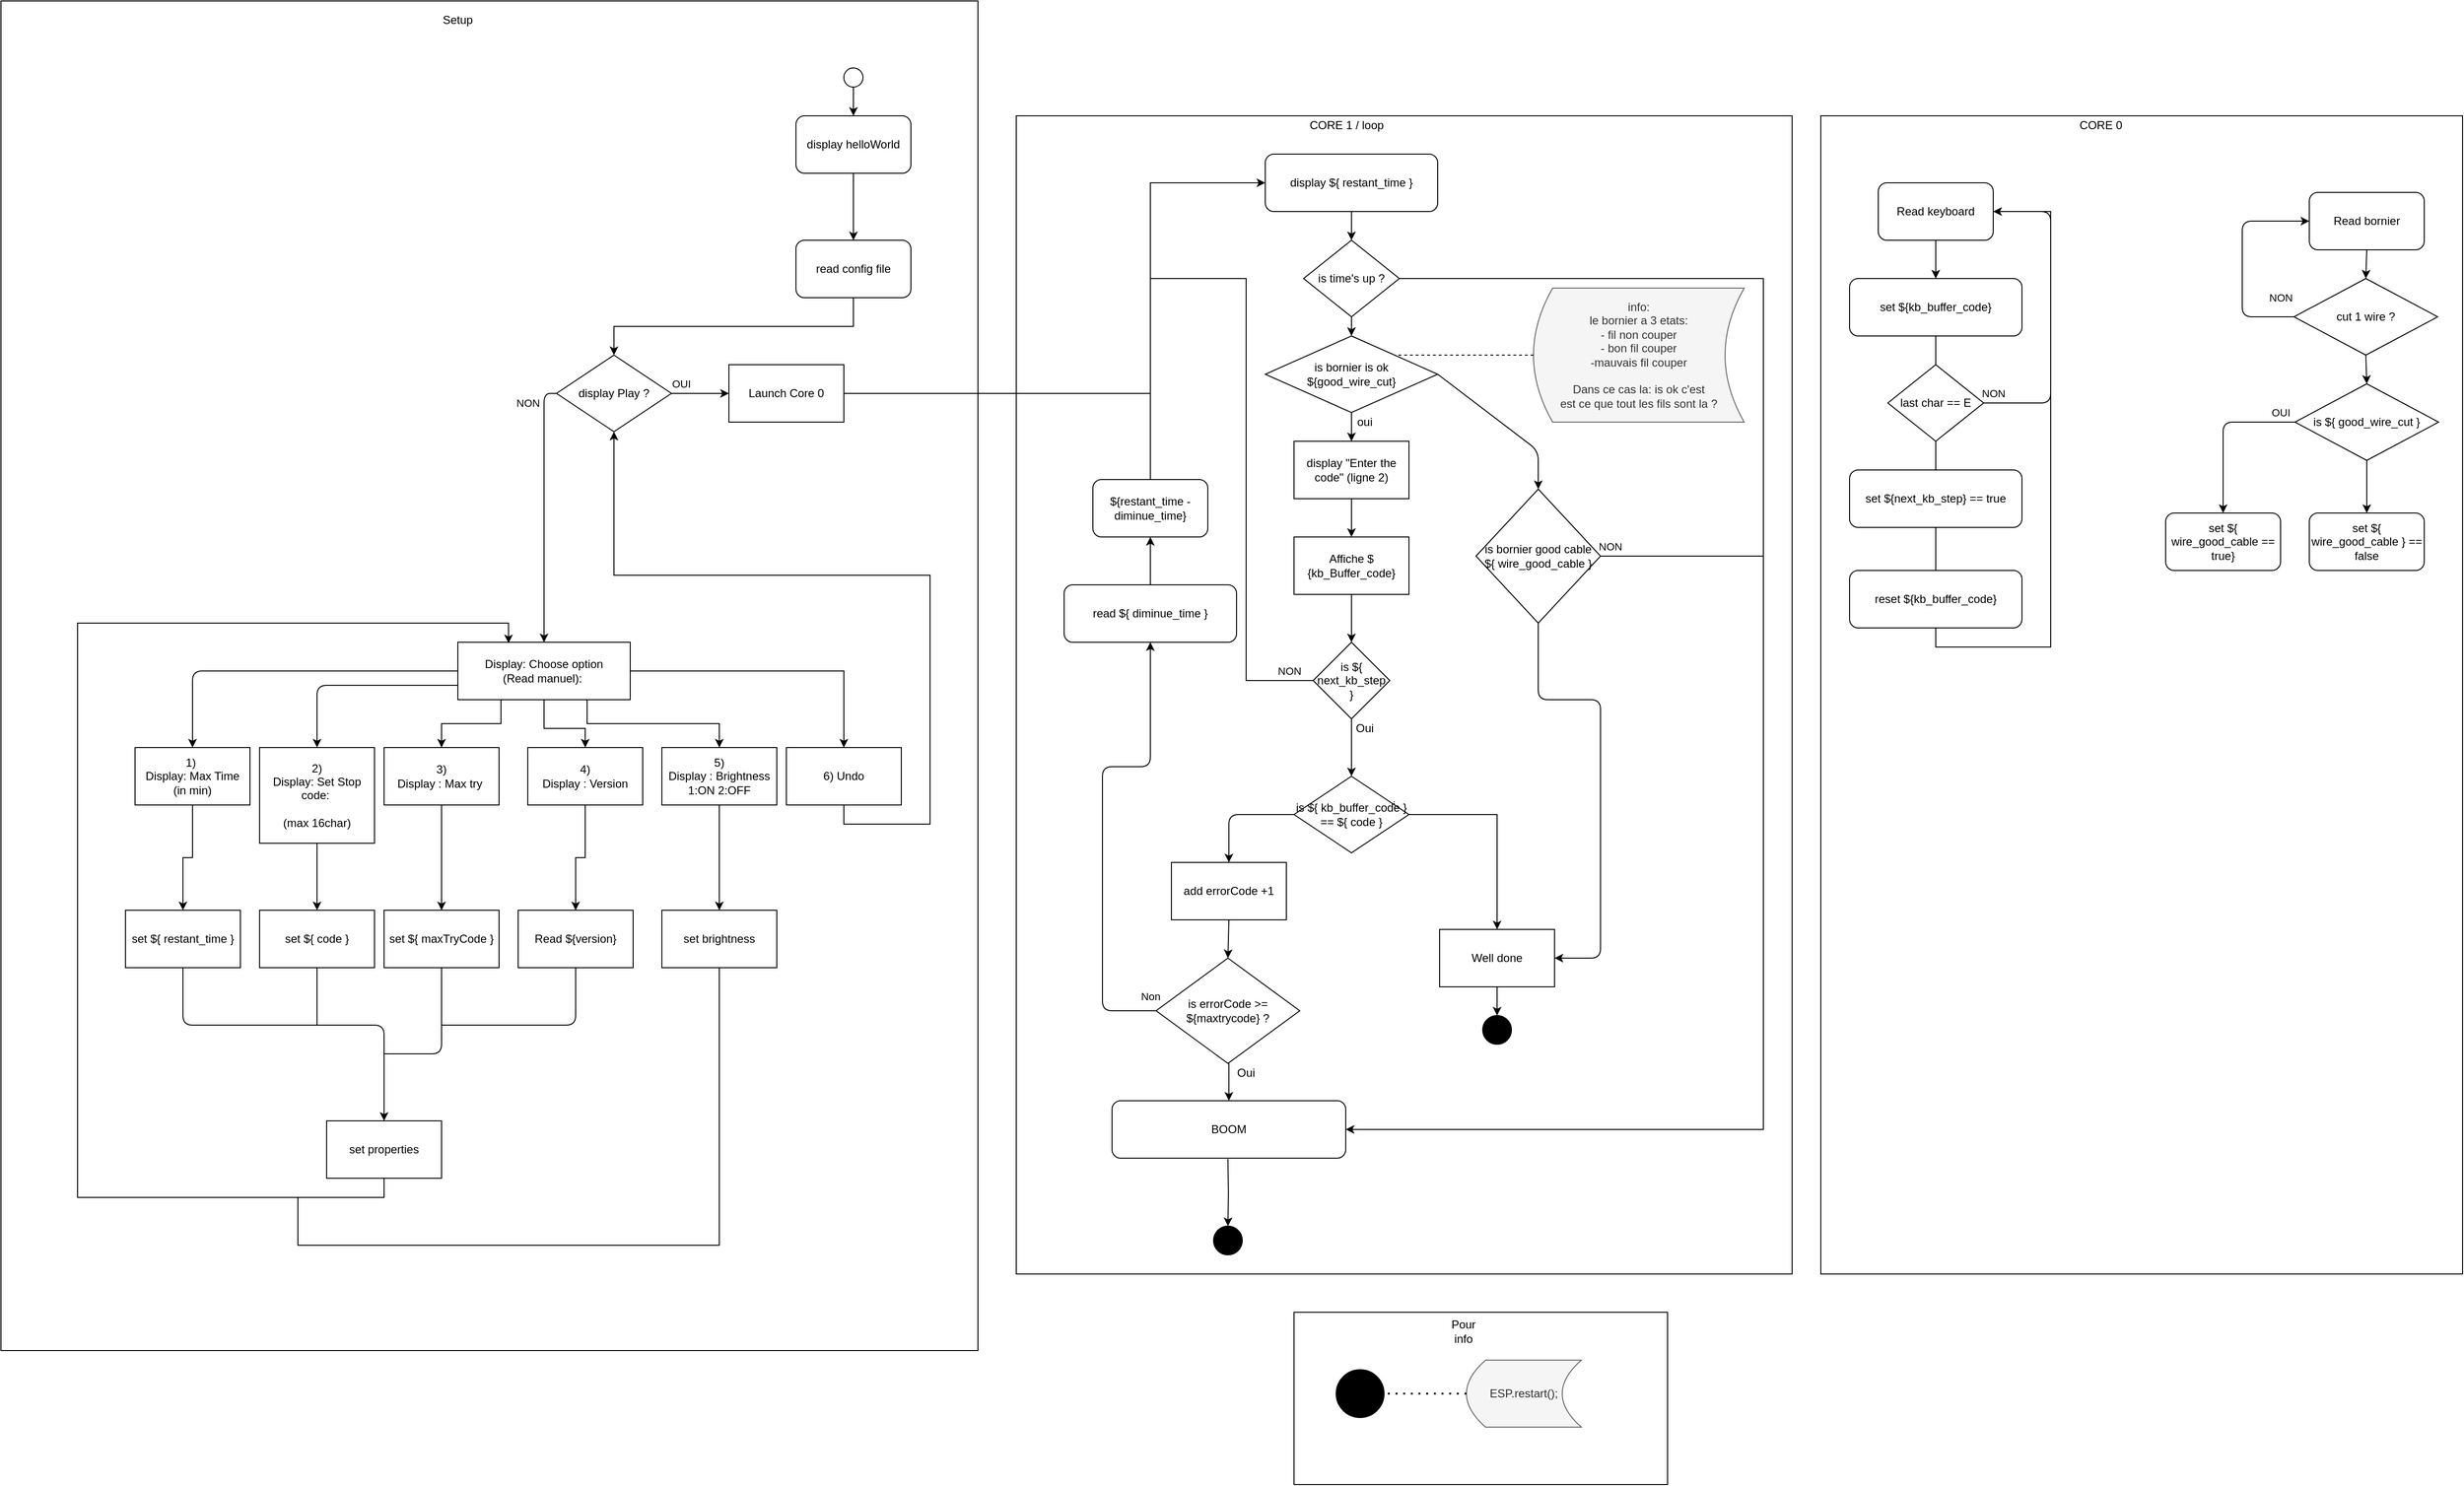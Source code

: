 <mxfile version="13.7.9" type="device"><diagram id="cOFIXsaESFEOwG7UN1iq" name="Page-1"><mxGraphModel dx="3004" dy="816" grid="1" gridSize="10" guides="1" tooltips="1" connect="1" arrows="1" fold="1" page="1" pageScale="1" pageWidth="827" pageHeight="1169" math="0" shadow="0"><root><mxCell id="0"/><mxCell id="1" parent="0"/><mxCell id="S4onKymIJfaPcPy270_9-70" value="" style="rounded=0;whiteSpace=wrap;html=1;fillColor=#FFFFFF;" vertex="1" parent="1"><mxGeometry x="460" y="1390" width="390" height="180" as="geometry"/></mxCell><mxCell id="g8ZC8sTTa8iymZE90E4W-40" value="" style="rounded=0;whiteSpace=wrap;html=1;fillColor=#FFFFFF;" parent="1" vertex="1"><mxGeometry x="1010" y="140" width="670" height="1210" as="geometry"/></mxCell><mxCell id="g8ZC8sTTa8iymZE90E4W-38" value="" style="rounded=0;whiteSpace=wrap;html=1;fillColor=#FFFFFF;" parent="1" vertex="1"><mxGeometry x="-890" y="20" width="1020" height="1410" as="geometry"/></mxCell><mxCell id="g8ZC8sTTa8iymZE90E4W-36" value="" style="rounded=0;whiteSpace=wrap;html=1;fillColor=#FFFFFF;" parent="1" vertex="1"><mxGeometry x="170" y="140" width="810" height="1210" as="geometry"/></mxCell><mxCell id="g8ZC8sTTa8iymZE90E4W-1" value="" style="ellipse;whiteSpace=wrap;html=1;aspect=fixed;" parent="1" vertex="1"><mxGeometry x="-10" y="90" width="20" height="20" as="geometry"/></mxCell><mxCell id="S4onKymIJfaPcPy270_9-2" style="edgeStyle=orthogonalEdgeStyle;rounded=0;orthogonalLoop=1;jettySize=auto;html=1;exitX=0.5;exitY=1;exitDx=0;exitDy=0;entryX=0.5;entryY=0;entryDx=0;entryDy=0;" edge="1" parent="1" source="g8ZC8sTTa8iymZE90E4W-2" target="g8ZC8sTTa8iymZE90E4W-3"><mxGeometry relative="1" as="geometry"/></mxCell><mxCell id="g8ZC8sTTa8iymZE90E4W-2" value="display helloWorld" style="rounded=1;whiteSpace=wrap;html=1;" parent="1" vertex="1"><mxGeometry x="-60" y="140" width="120" height="60" as="geometry"/></mxCell><mxCell id="S4onKymIJfaPcPy270_9-4" style="edgeStyle=orthogonalEdgeStyle;rounded=0;orthogonalLoop=1;jettySize=auto;html=1;exitX=0.5;exitY=1;exitDx=0;exitDy=0;entryX=0.5;entryY=0;entryDx=0;entryDy=0;" edge="1" parent="1" source="g8ZC8sTTa8iymZE90E4W-3" target="g8ZC8sTTa8iymZE90E4W-5"><mxGeometry relative="1" as="geometry"/></mxCell><mxCell id="g8ZC8sTTa8iymZE90E4W-3" value="read config file" style="rounded=1;whiteSpace=wrap;html=1;" parent="1" vertex="1"><mxGeometry x="-60" y="270" width="120" height="60" as="geometry"/></mxCell><mxCell id="g8ZC8sTTa8iymZE90E4W-5" value="display Play ?" style="rhombus;whiteSpace=wrap;html=1;" parent="1" vertex="1"><mxGeometry x="-310" y="390" width="120" height="80" as="geometry"/></mxCell><mxCell id="S4onKymIJfaPcPy270_9-7" style="edgeStyle=orthogonalEdgeStyle;rounded=0;orthogonalLoop=1;jettySize=auto;html=1;exitX=0.5;exitY=1;exitDx=0;exitDy=0;entryX=0.5;entryY=0;entryDx=0;entryDy=0;" edge="1" parent="1" source="g8ZC8sTTa8iymZE90E4W-6" target="g8ZC8sTTa8iymZE90E4W-7"><mxGeometry relative="1" as="geometry"/></mxCell><mxCell id="g8ZC8sTTa8iymZE90E4W-6" value="display ${ restant_time }" style="rounded=1;whiteSpace=wrap;html=1;" parent="1" vertex="1"><mxGeometry x="430" y="180" width="180" height="60" as="geometry"/></mxCell><mxCell id="S4onKymIJfaPcPy270_9-29" style="edgeStyle=orthogonalEdgeStyle;rounded=0;orthogonalLoop=1;jettySize=auto;html=1;exitX=1;exitY=0.5;exitDx=0;exitDy=0;entryX=1;entryY=0.5;entryDx=0;entryDy=0;" edge="1" parent="1" source="g8ZC8sTTa8iymZE90E4W-7" target="g8ZC8sTTa8iymZE90E4W-18"><mxGeometry relative="1" as="geometry"><Array as="points"><mxPoint x="950" y="310"/><mxPoint x="950" y="1199"/></Array></mxGeometry></mxCell><mxCell id="g8ZC8sTTa8iymZE90E4W-7" value="is time's up ?" style="rhombus;whiteSpace=wrap;html=1;" parent="1" vertex="1"><mxGeometry x="470" y="270" width="100" height="80" as="geometry"/></mxCell><mxCell id="g8ZC8sTTa8iymZE90E4W-11" value="display &quot;Enter the code&quot; (ligne 2)" style="rounded=0;whiteSpace=wrap;html=1;" parent="1" vertex="1"><mxGeometry x="460" y="480" width="120" height="60" as="geometry"/></mxCell><mxCell id="g8ZC8sTTa8iymZE90E4W-14" value="Affiche $ {kb_Buffer_code}" style="rounded=0;whiteSpace=wrap;html=1;" parent="1" vertex="1"><mxGeometry x="460" y="580" width="120" height="60" as="geometry"/></mxCell><mxCell id="g8ZC8sTTa8iymZE90E4W-23" style="edgeStyle=orthogonalEdgeStyle;rounded=0;orthogonalLoop=1;jettySize=auto;html=1;exitX=1;exitY=0.5;exitDx=0;exitDy=0;entryX=0.5;entryY=0;entryDx=0;entryDy=0;" parent="1" source="g8ZC8sTTa8iymZE90E4W-15" target="g8ZC8sTTa8iymZE90E4W-17" edge="1"><mxGeometry relative="1" as="geometry"/></mxCell><mxCell id="g8ZC8sTTa8iymZE90E4W-24" value="oui" style="edgeLabel;html=1;align=center;verticalAlign=middle;resizable=0;points=[];" parent="g8ZC8sTTa8iymZE90E4W-23" vertex="1" connectable="0"><mxGeometry x="-0.5" y="3" relative="1" as="geometry"><mxPoint x="-75" y="-7" as="offset"/></mxGeometry></mxCell><mxCell id="g8ZC8sTTa8iymZE90E4W-15" value="is ${ kb_buffer_code } == ${ code }" style="rhombus;whiteSpace=wrap;html=1;" parent="1" vertex="1"><mxGeometry x="460" y="830" width="120" height="80" as="geometry"/></mxCell><mxCell id="g8ZC8sTTa8iymZE90E4W-16" value="add errorCode +1" style="rounded=0;whiteSpace=wrap;html=1;" parent="1" vertex="1"><mxGeometry x="332" y="920" width="120" height="60" as="geometry"/></mxCell><mxCell id="g8ZC8sTTa8iymZE90E4W-35" style="edgeStyle=orthogonalEdgeStyle;rounded=0;orthogonalLoop=1;jettySize=auto;html=1;exitX=0.5;exitY=1;exitDx=0;exitDy=0;endArrow=classic;endFill=1;" parent="1" source="g8ZC8sTTa8iymZE90E4W-17" target="g8ZC8sTTa8iymZE90E4W-34" edge="1"><mxGeometry relative="1" as="geometry"/></mxCell><mxCell id="g8ZC8sTTa8iymZE90E4W-17" value="Well done" style="rounded=0;whiteSpace=wrap;html=1;" parent="1" vertex="1"><mxGeometry x="612" y="990" width="120" height="60" as="geometry"/></mxCell><mxCell id="g8ZC8sTTa8iymZE90E4W-18" value="BOOM" style="rounded=1;whiteSpace=wrap;html=1;" parent="1" vertex="1"><mxGeometry x="270" y="1169" width="244" height="60" as="geometry"/></mxCell><mxCell id="g8ZC8sTTa8iymZE90E4W-27" style="edgeStyle=orthogonalEdgeStyle;rounded=0;orthogonalLoop=1;jettySize=auto;html=1;exitX=0.5;exitY=1;exitDx=0;exitDy=0;entryX=0.5;entryY=0;entryDx=0;entryDy=0;" parent="1" source="g8ZC8sTTa8iymZE90E4W-19" target="g8ZC8sTTa8iymZE90E4W-18" edge="1"><mxGeometry relative="1" as="geometry"/></mxCell><mxCell id="g8ZC8sTTa8iymZE90E4W-19" value="is errorCode &amp;gt;= ${maxtrycode} ?" style="rhombus;whiteSpace=wrap;html=1;" parent="1" vertex="1"><mxGeometry x="316" y="1020" width="150" height="110" as="geometry"/></mxCell><mxCell id="g8ZC8sTTa8iymZE90E4W-21" value="read ${ diminue_time }" style="rounded=1;whiteSpace=wrap;html=1;" parent="1" vertex="1"><mxGeometry x="220" y="630" width="180" height="60" as="geometry"/></mxCell><mxCell id="g8ZC8sTTa8iymZE90E4W-34" value="" style="ellipse;whiteSpace=wrap;html=1;aspect=fixed;fillColor=#000000;" parent="1" vertex="1"><mxGeometry x="657" y="1080" width="30" height="30" as="geometry"/></mxCell><mxCell id="g8ZC8sTTa8iymZE90E4W-37" value="CORE 1 / loop" style="text;html=1;strokeColor=none;fillColor=none;align=center;verticalAlign=middle;whiteSpace=wrap;rounded=0;" parent="1" vertex="1"><mxGeometry x="460" y="140" width="110" height="20" as="geometry"/></mxCell><mxCell id="g8ZC8sTTa8iymZE90E4W-39" value="Setup" style="text;html=1;strokeColor=none;fillColor=none;align=center;verticalAlign=middle;whiteSpace=wrap;rounded=0;" parent="1" vertex="1"><mxGeometry x="-433" y="30" width="40" height="20" as="geometry"/></mxCell><mxCell id="g8ZC8sTTa8iymZE90E4W-41" value="CORE 0" style="text;html=1;strokeColor=none;fillColor=none;align=center;verticalAlign=middle;whiteSpace=wrap;rounded=0;" parent="1" vertex="1"><mxGeometry x="1265" y="140" width="75" height="20" as="geometry"/></mxCell><mxCell id="S4onKymIJfaPcPy270_9-5" value="" style="endArrow=classic;html=1;exitX=0.5;exitY=1;exitDx=0;exitDy=0;" edge="1" parent="1" source="g8ZC8sTTa8iymZE90E4W-1" target="g8ZC8sTTa8iymZE90E4W-2"><mxGeometry width="50" height="50" relative="1" as="geometry"><mxPoint x="140" y="440" as="sourcePoint"/><mxPoint x="190" y="390" as="targetPoint"/></mxGeometry></mxCell><mxCell id="S4onKymIJfaPcPy270_9-10" value="" style="endArrow=classic;html=1;exitX=0.5;exitY=1;exitDx=0;exitDy=0;entryX=0.5;entryY=0;entryDx=0;entryDy=0;" edge="1" parent="1" source="g8ZC8sTTa8iymZE90E4W-11" target="g8ZC8sTTa8iymZE90E4W-14"><mxGeometry width="50" height="50" relative="1" as="geometry"><mxPoint x="690" y="440" as="sourcePoint"/><mxPoint x="740" y="390" as="targetPoint"/></mxGeometry></mxCell><mxCell id="S4onKymIJfaPcPy270_9-13" value="${restant_time - diminue_time}" style="rounded=1;whiteSpace=wrap;html=1;" vertex="1" parent="1"><mxGeometry x="250" y="520" width="120" height="60" as="geometry"/></mxCell><mxCell id="S4onKymIJfaPcPy270_9-14" value="" style="endArrow=classic;html=1;exitX=0.5;exitY=0;exitDx=0;exitDy=0;entryX=0.5;entryY=1;entryDx=0;entryDy=0;" edge="1" parent="1" source="g8ZC8sTTa8iymZE90E4W-21" target="S4onKymIJfaPcPy270_9-13"><mxGeometry width="50" height="50" relative="1" as="geometry"><mxPoint x="620" y="570" as="sourcePoint"/><mxPoint x="670" y="520" as="targetPoint"/></mxGeometry></mxCell><mxCell id="S4onKymIJfaPcPy270_9-15" value="" style="endArrow=none;html=1;exitX=0.5;exitY=0;exitDx=0;exitDy=0;" edge="1" parent="1" source="S4onKymIJfaPcPy270_9-13"><mxGeometry width="50" height="50" relative="1" as="geometry"><mxPoint x="620" y="570" as="sourcePoint"/><mxPoint x="310" y="430" as="targetPoint"/></mxGeometry></mxCell><mxCell id="S4onKymIJfaPcPy270_9-18" value="" style="endArrow=classic;html=1;exitX=0.5;exitY=1;exitDx=0;exitDy=0;entryX=0.5;entryY=0;entryDx=0;entryDy=0;" edge="1" parent="1" source="g8ZC8sTTa8iymZE90E4W-16" target="g8ZC8sTTa8iymZE90E4W-19"><mxGeometry width="50" height="50" relative="1" as="geometry"><mxPoint x="612" y="950" as="sourcePoint"/><mxPoint x="662" y="900" as="targetPoint"/></mxGeometry></mxCell><mxCell id="S4onKymIJfaPcPy270_9-21" value="" style="endArrow=classic;html=1;entryX=0.5;entryY=0;entryDx=0;entryDy=0;exitX=0;exitY=0.5;exitDx=0;exitDy=0;" edge="1" parent="1" source="g8ZC8sTTa8iymZE90E4W-15" target="g8ZC8sTTa8iymZE90E4W-16"><mxGeometry width="50" height="50" relative="1" as="geometry"><mxPoint x="470" y="780" as="sourcePoint"/><mxPoint x="670" y="760" as="targetPoint"/><Array as="points"><mxPoint x="392" y="870"/></Array></mxGeometry></mxCell><mxCell id="S4onKymIJfaPcPy270_9-23" value="Read keyboard" style="rounded=1;whiteSpace=wrap;html=1;" vertex="1" parent="1"><mxGeometry x="1070" y="210" width="120" height="60" as="geometry"/></mxCell><mxCell id="S4onKymIJfaPcPy270_9-24" value="Read bornier" style="rounded=1;whiteSpace=wrap;html=1;" vertex="1" parent="1"><mxGeometry x="1520" y="220" width="120" height="60" as="geometry"/></mxCell><mxCell id="S4onKymIJfaPcPy270_9-32" style="edgeStyle=orthogonalEdgeStyle;rounded=0;orthogonalLoop=1;jettySize=auto;html=1;exitX=0;exitY=0.5;exitDx=0;exitDy=0;endArrow=none;endFill=0;" edge="1" parent="1" source="S4onKymIJfaPcPy270_9-27"><mxGeometry relative="1" as="geometry"><mxPoint x="310" y="310" as="targetPoint"/><Array as="points"><mxPoint x="410" y="730"/><mxPoint x="410" y="310"/></Array></mxGeometry></mxCell><mxCell id="S4onKymIJfaPcPy270_9-89" value="NON" style="edgeLabel;html=1;align=center;verticalAlign=middle;resizable=0;points=[];" vertex="1" connectable="0" parent="S4onKymIJfaPcPy270_9-32"><mxGeometry x="-0.804" y="1" relative="1" as="geometry"><mxPoint x="33" y="-11" as="offset"/></mxGeometry></mxCell><mxCell id="S4onKymIJfaPcPy270_9-33" style="edgeStyle=orthogonalEdgeStyle;rounded=0;orthogonalLoop=1;jettySize=auto;html=1;exitX=0.5;exitY=1;exitDx=0;exitDy=0;entryX=0.5;entryY=0;entryDx=0;entryDy=0;" edge="1" parent="1" source="S4onKymIJfaPcPy270_9-27" target="g8ZC8sTTa8iymZE90E4W-15"><mxGeometry relative="1" as="geometry"/></mxCell><mxCell id="S4onKymIJfaPcPy270_9-27" value="is ${ next_kb_step }" style="rhombus;whiteSpace=wrap;html=1;" vertex="1" parent="1"><mxGeometry x="480" y="690" width="80" height="80" as="geometry"/></mxCell><mxCell id="S4onKymIJfaPcPy270_9-30" style="edgeStyle=orthogonalEdgeStyle;rounded=0;orthogonalLoop=1;jettySize=auto;html=1;endArrow=classic;endFill=1;" edge="1" parent="1" target="S4onKymIJfaPcPy270_9-31"><mxGeometry relative="1" as="geometry"><mxPoint x="391" y="1230" as="sourcePoint"/></mxGeometry></mxCell><mxCell id="S4onKymIJfaPcPy270_9-31" value="" style="ellipse;whiteSpace=wrap;html=1;aspect=fixed;fillColor=#000000;" vertex="1" parent="1"><mxGeometry x="376" y="1300" width="30" height="30" as="geometry"/></mxCell><mxCell id="S4onKymIJfaPcPy270_9-36" value="Oui" style="text;html=1;strokeColor=none;fillColor=none;align=center;verticalAlign=middle;whiteSpace=wrap;rounded=0;" vertex="1" parent="1"><mxGeometry x="514" y="770" width="40" height="20" as="geometry"/></mxCell><mxCell id="S4onKymIJfaPcPy270_9-38" value="" style="endArrow=classic;html=1;exitX=0;exitY=0.5;exitDx=0;exitDy=0;entryX=0.5;entryY=1;entryDx=0;entryDy=0;" edge="1" parent="1" source="g8ZC8sTTa8iymZE90E4W-19" target="g8ZC8sTTa8iymZE90E4W-21"><mxGeometry width="50" height="50" relative="1" as="geometry"><mxPoint x="480" y="910" as="sourcePoint"/><mxPoint x="530" y="860" as="targetPoint"/><Array as="points"><mxPoint x="260" y="1075"/><mxPoint x="260" y="820"/><mxPoint x="310" y="820"/></Array></mxGeometry></mxCell><mxCell id="S4onKymIJfaPcPy270_9-39" value="Non" style="edgeLabel;html=1;align=center;verticalAlign=middle;resizable=0;points=[];" vertex="1" connectable="0" parent="S4onKymIJfaPcPy270_9-38"><mxGeometry x="0.21" y="1" relative="1" as="geometry"><mxPoint x="51" y="226" as="offset"/></mxGeometry></mxCell><mxCell id="S4onKymIJfaPcPy270_9-40" value="Oui" style="text;html=1;strokeColor=none;fillColor=none;align=center;verticalAlign=middle;whiteSpace=wrap;rounded=0;" vertex="1" parent="1"><mxGeometry x="390" y="1130" width="40" height="20" as="geometry"/></mxCell><mxCell id="S4onKymIJfaPcPy270_9-41" value="" style="endArrow=classic;html=1;exitX=0.5;exitY=1;exitDx=0;exitDy=0;entryX=0.5;entryY=0;entryDx=0;entryDy=0;" edge="1" parent="1" source="g8ZC8sTTa8iymZE90E4W-14" target="S4onKymIJfaPcPy270_9-27"><mxGeometry width="50" height="50" relative="1" as="geometry"><mxPoint x="480" y="750" as="sourcePoint"/><mxPoint x="530" y="700" as="targetPoint"/></mxGeometry></mxCell><mxCell id="S4onKymIJfaPcPy270_9-43" value="is ${ good_wire_cut }" style="rhombus;whiteSpace=wrap;html=1;" vertex="1" parent="1"><mxGeometry x="1505" y="420" width="150" height="80" as="geometry"/></mxCell><mxCell id="S4onKymIJfaPcPy270_9-45" value="is bornier is ok&lt;br&gt;${good_wire_cut}" style="rhombus;whiteSpace=wrap;html=1;" vertex="1" parent="1"><mxGeometry x="430" y="370" width="180" height="80" as="geometry"/></mxCell><mxCell id="S4onKymIJfaPcPy270_9-47" value="info:&lt;br&gt;le bornier a 3 etats:&lt;br&gt;- fil non couper&lt;br&gt;- bon fil couper&lt;br&gt;-mauvais fil couper&lt;br&gt;&lt;br&gt;Dans ce cas la: is ok c'est&lt;br&gt;est ce que tout les fils sont la ?" style="shape=dataStorage;whiteSpace=wrap;html=1;fixedSize=1;fillColor=#f5f5f5;strokeColor=#666666;fontColor=#333333;" vertex="1" parent="1"><mxGeometry x="710" y="320" width="220" height="140" as="geometry"/></mxCell><mxCell id="S4onKymIJfaPcPy270_9-49" value="" style="endArrow=none;dashed=1;html=1;exitX=0;exitY=0.5;exitDx=0;exitDy=0;entryX=1;entryY=0;entryDx=0;entryDy=0;" edge="1" parent="1" source="S4onKymIJfaPcPy270_9-47" target="S4onKymIJfaPcPy270_9-45"><mxGeometry width="50" height="50" relative="1" as="geometry"><mxPoint x="920" y="460" as="sourcePoint"/><mxPoint x="970" y="410" as="targetPoint"/></mxGeometry></mxCell><mxCell id="S4onKymIJfaPcPy270_9-50" value="" style="endArrow=classic;html=1;exitX=0.5;exitY=1;exitDx=0;exitDy=0;entryX=0.5;entryY=0;entryDx=0;entryDy=0;" edge="1" parent="1" source="S4onKymIJfaPcPy270_9-45" target="g8ZC8sTTa8iymZE90E4W-11"><mxGeometry width="50" height="50" relative="1" as="geometry"><mxPoint x="920" y="460" as="sourcePoint"/><mxPoint x="970" y="410" as="targetPoint"/></mxGeometry></mxCell><mxCell id="S4onKymIJfaPcPy270_9-51" value="oui" style="text;html=1;strokeColor=none;fillColor=none;align=center;verticalAlign=middle;whiteSpace=wrap;rounded=0;" vertex="1" parent="1"><mxGeometry x="514" y="450" width="40" height="20" as="geometry"/></mxCell><mxCell id="S4onKymIJfaPcPy270_9-54" value="&lt;span&gt;is bornier good cable&lt;br&gt;${ wire_good_cable }&lt;br&gt;&lt;/span&gt;" style="rhombus;whiteSpace=wrap;html=1;" vertex="1" parent="1"><mxGeometry x="650" y="530" width="130" height="140" as="geometry"/></mxCell><mxCell id="S4onKymIJfaPcPy270_9-59" value="" style="endArrow=classic;html=1;exitX=0.5;exitY=1;exitDx=0;exitDy=0;entryX=1;entryY=0.5;entryDx=0;entryDy=0;" edge="1" parent="1" source="S4onKymIJfaPcPy270_9-54" target="g8ZC8sTTa8iymZE90E4W-17"><mxGeometry width="50" height="50" relative="1" as="geometry"><mxPoint x="920" y="960" as="sourcePoint"/><mxPoint x="970" y="910" as="targetPoint"/><Array as="points"><mxPoint x="715" y="750"/><mxPoint x="780" y="750"/><mxPoint x="780" y="1020"/></Array></mxGeometry></mxCell><mxCell id="S4onKymIJfaPcPy270_9-61" value="" style="ellipse;whiteSpace=wrap;html=1;aspect=fixed;fillColor=#000000;" vertex="1" parent="1"><mxGeometry x="504" y="1450" width="50" height="50" as="geometry"/></mxCell><mxCell id="S4onKymIJfaPcPy270_9-66" value="" style="endArrow=classic;html=1;exitX=0.5;exitY=1;exitDx=0;exitDy=0;entryX=0.5;entryY=0;entryDx=0;entryDy=0;" edge="1" parent="1" source="g8ZC8sTTa8iymZE90E4W-7" target="S4onKymIJfaPcPy270_9-45"><mxGeometry width="50" height="50" relative="1" as="geometry"><mxPoint x="1100" y="620" as="sourcePoint"/><mxPoint x="1150" y="570" as="targetPoint"/></mxGeometry></mxCell><mxCell id="S4onKymIJfaPcPy270_9-94" style="edgeStyle=orthogonalEdgeStyle;rounded=0;orthogonalLoop=1;jettySize=auto;html=1;exitX=0.5;exitY=1;exitDx=0;exitDy=0;entryX=0.5;entryY=0;entryDx=0;entryDy=0;endArrow=none;endFill=0;" edge="1" parent="1" source="S4onKymIJfaPcPy270_9-67" target="S4onKymIJfaPcPy270_9-88"><mxGeometry relative="1" as="geometry"/></mxCell><mxCell id="S4onKymIJfaPcPy270_9-67" value="last char == E" style="rhombus;whiteSpace=wrap;html=1;fillColor=#FFFFFF;" vertex="1" parent="1"><mxGeometry x="1080" y="400" width="100" height="80" as="geometry"/></mxCell><mxCell id="S4onKymIJfaPcPy270_9-68" value="ESP.restart();" style="shape=dataStorage;whiteSpace=wrap;html=1;fixedSize=1;fillColor=#f5f5f5;strokeColor=#666666;fontColor=#333333;" vertex="1" parent="1"><mxGeometry x="640" y="1440" width="120" height="70" as="geometry"/></mxCell><mxCell id="S4onKymIJfaPcPy270_9-69" value="" style="endArrow=none;dashed=1;html=1;dashPattern=1 3;strokeWidth=2;exitX=0;exitY=0.5;exitDx=0;exitDy=0;entryX=1;entryY=0.5;entryDx=0;entryDy=0;" edge="1" parent="1" source="S4onKymIJfaPcPy270_9-68" target="S4onKymIJfaPcPy270_9-61"><mxGeometry width="50" height="50" relative="1" as="geometry"><mxPoint x="900" y="1450" as="sourcePoint"/><mxPoint x="950" y="1400" as="targetPoint"/></mxGeometry></mxCell><mxCell id="S4onKymIJfaPcPy270_9-71" value="Pour info" style="text;html=1;strokeColor=none;fillColor=none;align=center;verticalAlign=middle;whiteSpace=wrap;rounded=0;" vertex="1" parent="1"><mxGeometry x="617" y="1400" width="40" height="20" as="geometry"/></mxCell><mxCell id="S4onKymIJfaPcPy270_9-93" style="edgeStyle=orthogonalEdgeStyle;rounded=0;orthogonalLoop=1;jettySize=auto;html=1;exitX=0.5;exitY=1;exitDx=0;exitDy=0;entryX=0.5;entryY=0;entryDx=0;entryDy=0;endArrow=none;endFill=0;" edge="1" parent="1" source="S4onKymIJfaPcPy270_9-72" target="S4onKymIJfaPcPy270_9-67"><mxGeometry relative="1" as="geometry"/></mxCell><mxCell id="S4onKymIJfaPcPy270_9-72" value="set ${kb_buffer_code}" style="rounded=1;whiteSpace=wrap;html=1;" vertex="1" parent="1"><mxGeometry x="1040" y="310" width="180" height="60" as="geometry"/></mxCell><mxCell id="S4onKymIJfaPcPy270_9-74" value="&lt;span&gt;set ${ wire_good_cable } == false&lt;/span&gt;" style="rounded=1;whiteSpace=wrap;html=1;fillColor=#FFFFFF;" vertex="1" parent="1"><mxGeometry x="1520" y="555" width="120" height="60" as="geometry"/></mxCell><mxCell id="S4onKymIJfaPcPy270_9-75" value="set ${ wire_good_cable == true}" style="rounded=1;whiteSpace=wrap;html=1;fillColor=#FFFFFF;" vertex="1" parent="1"><mxGeometry x="1370" y="555" width="120" height="60" as="geometry"/></mxCell><mxCell id="S4onKymIJfaPcPy270_9-76" value="cut 1 wire ?" style="rhombus;whiteSpace=wrap;html=1;" vertex="1" parent="1"><mxGeometry x="1504" y="310" width="150" height="80" as="geometry"/></mxCell><mxCell id="S4onKymIJfaPcPy270_9-77" value="" style="endArrow=classic;html=1;exitX=0;exitY=0.5;exitDx=0;exitDy=0;entryX=0;entryY=0.5;entryDx=0;entryDy=0;" edge="1" parent="1" source="S4onKymIJfaPcPy270_9-76" target="S4onKymIJfaPcPy270_9-24"><mxGeometry width="50" height="50" relative="1" as="geometry"><mxPoint x="990" y="500" as="sourcePoint"/><mxPoint x="1040" y="450" as="targetPoint"/><Array as="points"><mxPoint x="1450" y="350"/><mxPoint x="1450" y="250"/></Array></mxGeometry></mxCell><mxCell id="S4onKymIJfaPcPy270_9-78" value="NON" style="edgeLabel;html=1;align=center;verticalAlign=middle;resizable=0;points=[];" vertex="1" connectable="0" parent="S4onKymIJfaPcPy270_9-77"><mxGeometry x="-0.554" y="-27" relative="1" as="geometry"><mxPoint x="36" y="7" as="offset"/></mxGeometry></mxCell><mxCell id="S4onKymIJfaPcPy270_9-79" value="" style="endArrow=classic;html=1;exitX=0.5;exitY=1;exitDx=0;exitDy=0;entryX=0.5;entryY=0;entryDx=0;entryDy=0;" edge="1" parent="1" source="S4onKymIJfaPcPy270_9-24" target="S4onKymIJfaPcPy270_9-76"><mxGeometry width="50" height="50" relative="1" as="geometry"><mxPoint x="990" y="500" as="sourcePoint"/><mxPoint x="1040" y="450" as="targetPoint"/></mxGeometry></mxCell><mxCell id="S4onKymIJfaPcPy270_9-80" value="" style="endArrow=classic;html=1;exitX=0.5;exitY=1;exitDx=0;exitDy=0;entryX=0.5;entryY=0;entryDx=0;entryDy=0;" edge="1" parent="1" source="S4onKymIJfaPcPy270_9-76" target="S4onKymIJfaPcPy270_9-43"><mxGeometry width="50" height="50" relative="1" as="geometry"><mxPoint x="990" y="500" as="sourcePoint"/><mxPoint x="1040" y="450" as="targetPoint"/></mxGeometry></mxCell><mxCell id="S4onKymIJfaPcPy270_9-81" value="" style="endArrow=classic;html=1;exitX=0;exitY=0.5;exitDx=0;exitDy=0;entryX=0.5;entryY=0;entryDx=0;entryDy=0;" edge="1" parent="1" source="S4onKymIJfaPcPy270_9-43" target="S4onKymIJfaPcPy270_9-75"><mxGeometry width="50" height="50" relative="1" as="geometry"><mxPoint x="990" y="500" as="sourcePoint"/><mxPoint x="1040" y="450" as="targetPoint"/><Array as="points"><mxPoint x="1430" y="460"/></Array></mxGeometry></mxCell><mxCell id="S4onKymIJfaPcPy270_9-83" value="OUI" style="edgeLabel;html=1;align=center;verticalAlign=middle;resizable=0;points=[];" vertex="1" connectable="0" parent="S4onKymIJfaPcPy270_9-81"><mxGeometry x="-0.141" y="21" relative="1" as="geometry"><mxPoint x="58" y="-31" as="offset"/></mxGeometry></mxCell><mxCell id="S4onKymIJfaPcPy270_9-82" value="" style="endArrow=classic;html=1;exitX=0.5;exitY=1;exitDx=0;exitDy=0;entryX=0.5;entryY=0;entryDx=0;entryDy=0;" edge="1" parent="1" source="S4onKymIJfaPcPy270_9-43" target="S4onKymIJfaPcPy270_9-74"><mxGeometry width="50" height="50" relative="1" as="geometry"><mxPoint x="990" y="500" as="sourcePoint"/><mxPoint x="1040" y="450" as="targetPoint"/></mxGeometry></mxCell><mxCell id="S4onKymIJfaPcPy270_9-96" style="edgeStyle=orthogonalEdgeStyle;rounded=0;orthogonalLoop=1;jettySize=auto;html=1;exitX=0.5;exitY=1;exitDx=0;exitDy=0;entryX=1;entryY=0.5;entryDx=0;entryDy=0;endArrow=none;endFill=0;" edge="1" parent="1" source="S4onKymIJfaPcPy270_9-84" target="S4onKymIJfaPcPy270_9-23"><mxGeometry relative="1" as="geometry"><Array as="points"><mxPoint x="1130" y="695"/><mxPoint x="1250" y="695"/><mxPoint x="1250" y="240"/></Array></mxGeometry></mxCell><mxCell id="S4onKymIJfaPcPy270_9-84" value="reset ${kb_buffer_code}" style="rounded=1;whiteSpace=wrap;html=1;" vertex="1" parent="1"><mxGeometry x="1040" y="615" width="180" height="60" as="geometry"/></mxCell><mxCell id="S4onKymIJfaPcPy270_9-85" value="" style="endArrow=classic;html=1;exitX=1;exitY=0.5;exitDx=0;exitDy=0;entryX=0.5;entryY=0;entryDx=0;entryDy=0;" edge="1" parent="1" source="S4onKymIJfaPcPy270_9-45" target="S4onKymIJfaPcPy270_9-54"><mxGeometry width="50" height="50" relative="1" as="geometry"><mxPoint x="990" y="500" as="sourcePoint"/><mxPoint x="1040" y="450" as="targetPoint"/><Array as="points"><mxPoint x="715" y="490"/></Array></mxGeometry></mxCell><mxCell id="S4onKymIJfaPcPy270_9-86" value="" style="endArrow=none;html=1;exitX=1;exitY=0.5;exitDx=0;exitDy=0;" edge="1" parent="1" source="S4onKymIJfaPcPy270_9-54"><mxGeometry width="50" height="50" relative="1" as="geometry"><mxPoint x="990" y="720" as="sourcePoint"/><mxPoint x="950" y="600" as="targetPoint"/></mxGeometry></mxCell><mxCell id="S4onKymIJfaPcPy270_9-87" value="NON" style="edgeLabel;html=1;align=center;verticalAlign=middle;resizable=0;points=[];" vertex="1" connectable="0" parent="S4onKymIJfaPcPy270_9-86"><mxGeometry x="-0.588" y="2" relative="1" as="geometry"><mxPoint x="-25" y="-8" as="offset"/></mxGeometry></mxCell><mxCell id="S4onKymIJfaPcPy270_9-95" style="edgeStyle=orthogonalEdgeStyle;rounded=0;orthogonalLoop=1;jettySize=auto;html=1;exitX=0.5;exitY=1;exitDx=0;exitDy=0;entryX=0.5;entryY=0;entryDx=0;entryDy=0;endArrow=none;endFill=0;" edge="1" parent="1" source="S4onKymIJfaPcPy270_9-88" target="S4onKymIJfaPcPy270_9-84"><mxGeometry relative="1" as="geometry"/></mxCell><mxCell id="S4onKymIJfaPcPy270_9-88" value="set ${next_kb_step} == true" style="rounded=1;whiteSpace=wrap;html=1;" vertex="1" parent="1"><mxGeometry x="1040" y="510" width="180" height="60" as="geometry"/></mxCell><mxCell id="S4onKymIJfaPcPy270_9-90" value="" style="endArrow=classic;html=1;exitX=0.5;exitY=1;exitDx=0;exitDy=0;entryX=0.5;entryY=0;entryDx=0;entryDy=0;" edge="1" parent="1" source="S4onKymIJfaPcPy270_9-23" target="S4onKymIJfaPcPy270_9-72"><mxGeometry width="50" height="50" relative="1" as="geometry"><mxPoint x="1050" y="540" as="sourcePoint"/><mxPoint x="1100" y="490" as="targetPoint"/></mxGeometry></mxCell><mxCell id="S4onKymIJfaPcPy270_9-91" value="" style="endArrow=classic;html=1;exitX=1;exitY=0.5;exitDx=0;exitDy=0;entryX=1;entryY=0.5;entryDx=0;entryDy=0;" edge="1" parent="1" source="S4onKymIJfaPcPy270_9-67" target="S4onKymIJfaPcPy270_9-23"><mxGeometry width="50" height="50" relative="1" as="geometry"><mxPoint x="1050" y="540" as="sourcePoint"/><mxPoint x="1100" y="490" as="targetPoint"/><Array as="points"><mxPoint x="1250" y="440"/><mxPoint x="1250" y="240"/></Array></mxGeometry></mxCell><mxCell id="S4onKymIJfaPcPy270_9-92" value="NON" style="edgeLabel;html=1;align=center;verticalAlign=middle;resizable=0;points=[];" vertex="1" connectable="0" parent="S4onKymIJfaPcPy270_9-91"><mxGeometry x="-0.685" y="-1" relative="1" as="geometry"><mxPoint x="-42" y="-11" as="offset"/></mxGeometry></mxCell><mxCell id="S4onKymIJfaPcPy270_9-108" style="edgeStyle=orthogonalEdgeStyle;rounded=0;orthogonalLoop=1;jettySize=auto;html=1;exitX=0.25;exitY=1;exitDx=0;exitDy=0;entryX=0.5;entryY=0;entryDx=0;entryDy=0;endArrow=classic;endFill=1;" edge="1" parent="1" source="S4onKymIJfaPcPy270_9-97" target="S4onKymIJfaPcPy270_9-100"><mxGeometry relative="1" as="geometry"/></mxCell><mxCell id="S4onKymIJfaPcPy270_9-109" style="edgeStyle=orthogonalEdgeStyle;rounded=0;orthogonalLoop=1;jettySize=auto;html=1;exitX=0.5;exitY=1;exitDx=0;exitDy=0;entryX=0.5;entryY=0;entryDx=0;entryDy=0;endArrow=classic;endFill=1;" edge="1" parent="1" source="S4onKymIJfaPcPy270_9-97" target="S4onKymIJfaPcPy270_9-101"><mxGeometry relative="1" as="geometry"><Array as="points"><mxPoint x="-323" y="780"/><mxPoint x="-280" y="780"/></Array></mxGeometry></mxCell><mxCell id="S4onKymIJfaPcPy270_9-110" style="edgeStyle=orthogonalEdgeStyle;rounded=0;orthogonalLoop=1;jettySize=auto;html=1;exitX=1;exitY=0.5;exitDx=0;exitDy=0;entryX=0.5;entryY=0;entryDx=0;entryDy=0;endArrow=classic;endFill=1;" edge="1" parent="1" source="S4onKymIJfaPcPy270_9-97" target="S4onKymIJfaPcPy270_9-103"><mxGeometry relative="1" as="geometry"/></mxCell><mxCell id="S4onKymIJfaPcPy270_9-113" style="edgeStyle=orthogonalEdgeStyle;rounded=0;orthogonalLoop=1;jettySize=auto;html=1;exitX=0.75;exitY=1;exitDx=0;exitDy=0;entryX=0.5;entryY=0;entryDx=0;entryDy=0;endArrow=classic;endFill=1;" edge="1" parent="1" source="S4onKymIJfaPcPy270_9-97" target="S4onKymIJfaPcPy270_9-111"><mxGeometry relative="1" as="geometry"/></mxCell><mxCell id="S4onKymIJfaPcPy270_9-97" value="Display: Choose option&lt;br&gt;(Read manuel):&amp;nbsp;" style="rounded=0;whiteSpace=wrap;html=1;fillColor=#FFFFFF;" vertex="1" parent="1"><mxGeometry x="-413" y="690" width="180" height="60" as="geometry"/></mxCell><mxCell id="S4onKymIJfaPcPy270_9-98" value="" style="endArrow=classic;html=1;exitX=0;exitY=0.5;exitDx=0;exitDy=0;entryX=0.5;entryY=0;entryDx=0;entryDy=0;" edge="1" parent="1" source="g8ZC8sTTa8iymZE90E4W-5" target="S4onKymIJfaPcPy270_9-97"><mxGeometry width="50" height="50" relative="1" as="geometry"><mxPoint x="70" y="790" as="sourcePoint"/><mxPoint x="120" y="740" as="targetPoint"/><Array as="points"><mxPoint x="-323" y="430"/></Array></mxGeometry></mxCell><mxCell id="S4onKymIJfaPcPy270_9-122" value="NON" style="edgeLabel;html=1;align=center;verticalAlign=middle;resizable=0;points=[];" vertex="1" connectable="0" parent="S4onKymIJfaPcPy270_9-98"><mxGeometry x="-0.472" y="2" relative="1" as="geometry"><mxPoint x="-19" y="-49" as="offset"/></mxGeometry></mxCell><mxCell id="S4onKymIJfaPcPy270_9-130" style="edgeStyle=orthogonalEdgeStyle;rounded=0;orthogonalLoop=1;jettySize=auto;html=1;exitX=0.5;exitY=1;exitDx=0;exitDy=0;entryX=0.5;entryY=0;entryDx=0;entryDy=0;endArrow=classic;endFill=1;" edge="1" parent="1" source="S4onKymIJfaPcPy270_9-99" target="S4onKymIJfaPcPy270_9-115"><mxGeometry relative="1" as="geometry"/></mxCell><mxCell id="S4onKymIJfaPcPy270_9-99" value="2) &lt;br&gt;Display: Set Stop code:&amp;nbsp;&lt;br&gt;&lt;br&gt;(max 16char)" style="rounded=0;whiteSpace=wrap;html=1;fillColor=#FFFFFF;" vertex="1" parent="1"><mxGeometry x="-620" y="800" width="120" height="100" as="geometry"/></mxCell><mxCell id="S4onKymIJfaPcPy270_9-131" style="edgeStyle=orthogonalEdgeStyle;rounded=0;orthogonalLoop=1;jettySize=auto;html=1;exitX=0.5;exitY=1;exitDx=0;exitDy=0;entryX=0.5;entryY=0;entryDx=0;entryDy=0;endArrow=classic;endFill=1;" edge="1" parent="1" source="S4onKymIJfaPcPy270_9-100" target="S4onKymIJfaPcPy270_9-116"><mxGeometry relative="1" as="geometry"/></mxCell><mxCell id="S4onKymIJfaPcPy270_9-100" value="3) &lt;br&gt;Display : Max try&amp;nbsp;" style="rounded=0;whiteSpace=wrap;html=1;fillColor=#FFFFFF;" vertex="1" parent="1"><mxGeometry x="-490" y="800" width="120" height="60" as="geometry"/></mxCell><mxCell id="S4onKymIJfaPcPy270_9-132" style="edgeStyle=orthogonalEdgeStyle;rounded=0;orthogonalLoop=1;jettySize=auto;html=1;exitX=0.5;exitY=1;exitDx=0;exitDy=0;entryX=0.5;entryY=0;entryDx=0;entryDy=0;endArrow=classic;endFill=1;" edge="1" parent="1" source="S4onKymIJfaPcPy270_9-101" target="S4onKymIJfaPcPy270_9-117"><mxGeometry relative="1" as="geometry"/></mxCell><mxCell id="S4onKymIJfaPcPy270_9-101" value="4)&lt;br&gt;Display : Version" style="rounded=0;whiteSpace=wrap;html=1;fillColor=#FFFFFF;" vertex="1" parent="1"><mxGeometry x="-340" y="800" width="120" height="60" as="geometry"/></mxCell><mxCell id="S4onKymIJfaPcPy270_9-129" style="edgeStyle=orthogonalEdgeStyle;rounded=0;orthogonalLoop=1;jettySize=auto;html=1;exitX=0.5;exitY=1;exitDx=0;exitDy=0;entryX=0.5;entryY=0;entryDx=0;entryDy=0;endArrow=classic;endFill=1;" edge="1" parent="1" source="S4onKymIJfaPcPy270_9-102" target="S4onKymIJfaPcPy270_9-114"><mxGeometry relative="1" as="geometry"/></mxCell><mxCell id="S4onKymIJfaPcPy270_9-102" value="1)&amp;nbsp;&lt;br&gt;Display: Max Time&lt;br&gt;(in min)" style="rounded=0;whiteSpace=wrap;html=1;fillColor=#FFFFFF;" vertex="1" parent="1"><mxGeometry x="-750" y="800" width="120" height="60" as="geometry"/></mxCell><mxCell id="S4onKymIJfaPcPy270_9-105" style="edgeStyle=orthogonalEdgeStyle;rounded=0;orthogonalLoop=1;jettySize=auto;html=1;exitX=0.5;exitY=1;exitDx=0;exitDy=0;endArrow=classic;endFill=1;entryX=0.5;entryY=1;entryDx=0;entryDy=0;" edge="1" parent="1" source="S4onKymIJfaPcPy270_9-103" target="g8ZC8sTTa8iymZE90E4W-5"><mxGeometry relative="1" as="geometry"><mxPoint x="100" y="650" as="targetPoint"/><Array as="points"><mxPoint x="-10" y="880"/><mxPoint x="80" y="880"/><mxPoint x="80" y="620"/><mxPoint x="-250" y="620"/></Array></mxGeometry></mxCell><mxCell id="S4onKymIJfaPcPy270_9-103" value="6) Undo" style="rounded=0;whiteSpace=wrap;html=1;fillColor=#FFFFFF;" vertex="1" parent="1"><mxGeometry x="-70" y="800" width="120" height="60" as="geometry"/></mxCell><mxCell id="S4onKymIJfaPcPy270_9-106" value="" style="endArrow=classic;html=1;exitX=0;exitY=0.5;exitDx=0;exitDy=0;entryX=0.5;entryY=0;entryDx=0;entryDy=0;" edge="1" parent="1" source="S4onKymIJfaPcPy270_9-97" target="S4onKymIJfaPcPy270_9-102"><mxGeometry width="50" height="50" relative="1" as="geometry"><mxPoint x="-320" y="740" as="sourcePoint"/><mxPoint x="-270" y="690" as="targetPoint"/><Array as="points"><mxPoint x="-690" y="720"/></Array></mxGeometry></mxCell><mxCell id="S4onKymIJfaPcPy270_9-107" value="" style="endArrow=classic;html=1;exitX=0;exitY=0.75;exitDx=0;exitDy=0;entryX=0.5;entryY=0;entryDx=0;entryDy=0;" edge="1" parent="1" source="S4onKymIJfaPcPy270_9-97" target="S4onKymIJfaPcPy270_9-99"><mxGeometry width="50" height="50" relative="1" as="geometry"><mxPoint x="-320" y="740" as="sourcePoint"/><mxPoint x="-270" y="690" as="targetPoint"/><Array as="points"><mxPoint x="-560" y="735"/></Array></mxGeometry></mxCell><mxCell id="S4onKymIJfaPcPy270_9-111" value="5)&lt;br&gt;Display : Brightness&lt;br&gt;1:ON 2:OFF" style="rounded=0;whiteSpace=wrap;html=1;fillColor=#FFFFFF;" vertex="1" parent="1"><mxGeometry x="-200" y="800" width="120" height="60" as="geometry"/></mxCell><mxCell id="S4onKymIJfaPcPy270_9-114" value="set ${ restant_time }" style="rounded=0;whiteSpace=wrap;html=1;fillColor=#FFFFFF;" vertex="1" parent="1"><mxGeometry x="-760" y="970" width="120" height="60" as="geometry"/></mxCell><mxCell id="S4onKymIJfaPcPy270_9-115" value="set ${ code }" style="rounded=0;whiteSpace=wrap;html=1;fillColor=#FFFFFF;" vertex="1" parent="1"><mxGeometry x="-620" y="970" width="120" height="60" as="geometry"/></mxCell><mxCell id="S4onKymIJfaPcPy270_9-116" value="set ${ maxTryCode }" style="rounded=0;whiteSpace=wrap;html=1;fillColor=#FFFFFF;" vertex="1" parent="1"><mxGeometry x="-490" y="970" width="120" height="60" as="geometry"/></mxCell><mxCell id="S4onKymIJfaPcPy270_9-117" value="Read ${version}" style="rounded=0;whiteSpace=wrap;html=1;fillColor=#FFFFFF;" vertex="1" parent="1"><mxGeometry x="-350" y="970" width="120" height="60" as="geometry"/></mxCell><mxCell id="S4onKymIJfaPcPy270_9-120" style="edgeStyle=orthogonalEdgeStyle;rounded=0;orthogonalLoop=1;jettySize=auto;html=1;exitX=1;exitY=0.5;exitDx=0;exitDy=0;entryX=0;entryY=0.5;entryDx=0;entryDy=0;endArrow=classic;endFill=1;" edge="1" parent="1" source="S4onKymIJfaPcPy270_9-118" target="g8ZC8sTTa8iymZE90E4W-6"><mxGeometry relative="1" as="geometry"><Array as="points"><mxPoint x="310" y="430"/><mxPoint x="310" y="210"/></Array></mxGeometry></mxCell><mxCell id="S4onKymIJfaPcPy270_9-118" value="Launch Core 0" style="rounded=0;whiteSpace=wrap;html=1;fillColor=#FFFFFF;" vertex="1" parent="1"><mxGeometry x="-130" y="400" width="120" height="60" as="geometry"/></mxCell><mxCell id="S4onKymIJfaPcPy270_9-119" value="" style="endArrow=classic;html=1;exitX=1;exitY=0.5;exitDx=0;exitDy=0;entryX=0;entryY=0.5;entryDx=0;entryDy=0;" edge="1" parent="1" source="g8ZC8sTTa8iymZE90E4W-5" target="S4onKymIJfaPcPy270_9-118"><mxGeometry width="50" height="50" relative="1" as="geometry"><mxPoint x="190" y="410" as="sourcePoint"/><mxPoint x="240" y="360" as="targetPoint"/></mxGeometry></mxCell><mxCell id="S4onKymIJfaPcPy270_9-121" value="OUI" style="edgeLabel;html=1;align=center;verticalAlign=middle;resizable=0;points=[];" vertex="1" connectable="0" parent="S4onKymIJfaPcPy270_9-119"><mxGeometry x="-0.433" y="-3" relative="1" as="geometry"><mxPoint x="-7" y="-13" as="offset"/></mxGeometry></mxCell><mxCell id="S4onKymIJfaPcPy270_9-137" style="edgeStyle=orthogonalEdgeStyle;rounded=0;orthogonalLoop=1;jettySize=auto;html=1;exitX=0.5;exitY=1;exitDx=0;exitDy=0;entryX=0.294;entryY=0.017;entryDx=0;entryDy=0;entryPerimeter=0;endArrow=classic;endFill=1;" edge="1" parent="1" source="S4onKymIJfaPcPy270_9-123" target="S4onKymIJfaPcPy270_9-97"><mxGeometry relative="1" as="geometry"><Array as="points"><mxPoint x="-490" y="1270"/><mxPoint x="-810" y="1270"/><mxPoint x="-810" y="670"/><mxPoint x="-360" y="670"/></Array></mxGeometry></mxCell><mxCell id="S4onKymIJfaPcPy270_9-123" value="set properties" style="rounded=0;whiteSpace=wrap;html=1;fillColor=#FFFFFF;" vertex="1" parent="1"><mxGeometry x="-550" y="1190" width="120" height="60" as="geometry"/></mxCell><mxCell id="S4onKymIJfaPcPy270_9-124" value="" style="endArrow=classic;html=1;exitX=0.5;exitY=1;exitDx=0;exitDy=0;entryX=0.5;entryY=0;entryDx=0;entryDy=0;" edge="1" parent="1" source="S4onKymIJfaPcPy270_9-114" target="S4onKymIJfaPcPy270_9-123"><mxGeometry width="50" height="50" relative="1" as="geometry"><mxPoint x="-220" y="990" as="sourcePoint"/><mxPoint x="-170" y="940" as="targetPoint"/><Array as="points"><mxPoint x="-700" y="1090"/><mxPoint x="-490" y="1090"/></Array></mxGeometry></mxCell><mxCell id="S4onKymIJfaPcPy270_9-126" value="" style="endArrow=none;html=1;exitX=0.5;exitY=1;exitDx=0;exitDy=0;" edge="1" parent="1" source="S4onKymIJfaPcPy270_9-115"><mxGeometry width="50" height="50" relative="1" as="geometry"><mxPoint x="-220" y="990" as="sourcePoint"/><mxPoint x="-560" y="1090" as="targetPoint"/></mxGeometry></mxCell><mxCell id="S4onKymIJfaPcPy270_9-127" value="" style="endArrow=none;html=1;exitX=0.5;exitY=1;exitDx=0;exitDy=0;" edge="1" parent="1" source="S4onKymIJfaPcPy270_9-116"><mxGeometry width="50" height="50" relative="1" as="geometry"><mxPoint x="-220" y="990" as="sourcePoint"/><mxPoint x="-490" y="1120" as="targetPoint"/><Array as="points"><mxPoint x="-430" y="1120"/></Array></mxGeometry></mxCell><mxCell id="S4onKymIJfaPcPy270_9-128" value="" style="endArrow=none;html=1;exitX=0.5;exitY=1;exitDx=0;exitDy=0;" edge="1" parent="1" source="S4onKymIJfaPcPy270_9-117"><mxGeometry width="50" height="50" relative="1" as="geometry"><mxPoint x="-220" y="990" as="sourcePoint"/><mxPoint x="-430" y="1090" as="targetPoint"/><Array as="points"><mxPoint x="-290" y="1090"/></Array></mxGeometry></mxCell><mxCell id="S4onKymIJfaPcPy270_9-136" style="edgeStyle=orthogonalEdgeStyle;rounded=0;orthogonalLoop=1;jettySize=auto;html=1;exitX=0.5;exitY=1;exitDx=0;exitDy=0;endArrow=none;endFill=0;" edge="1" parent="1" source="S4onKymIJfaPcPy270_9-134"><mxGeometry relative="1" as="geometry"><mxPoint x="-580" y="1270" as="targetPoint"/><Array as="points"><mxPoint x="-140" y="1320"/><mxPoint x="-580" y="1320"/></Array></mxGeometry></mxCell><mxCell id="S4onKymIJfaPcPy270_9-134" value="set brightness" style="rounded=0;whiteSpace=wrap;html=1;fillColor=#FFFFFF;" vertex="1" parent="1"><mxGeometry x="-200" y="970" width="120" height="60" as="geometry"/></mxCell><mxCell id="S4onKymIJfaPcPy270_9-135" value="" style="endArrow=classic;html=1;exitX=0.5;exitY=1;exitDx=0;exitDy=0;entryX=0.5;entryY=0;entryDx=0;entryDy=0;" edge="1" parent="1" source="S4onKymIJfaPcPy270_9-111" target="S4onKymIJfaPcPy270_9-134"><mxGeometry width="50" height="50" relative="1" as="geometry"><mxPoint x="-20" y="990" as="sourcePoint"/><mxPoint x="30" y="940" as="targetPoint"/></mxGeometry></mxCell></root></mxGraphModel></diagram></mxfile>